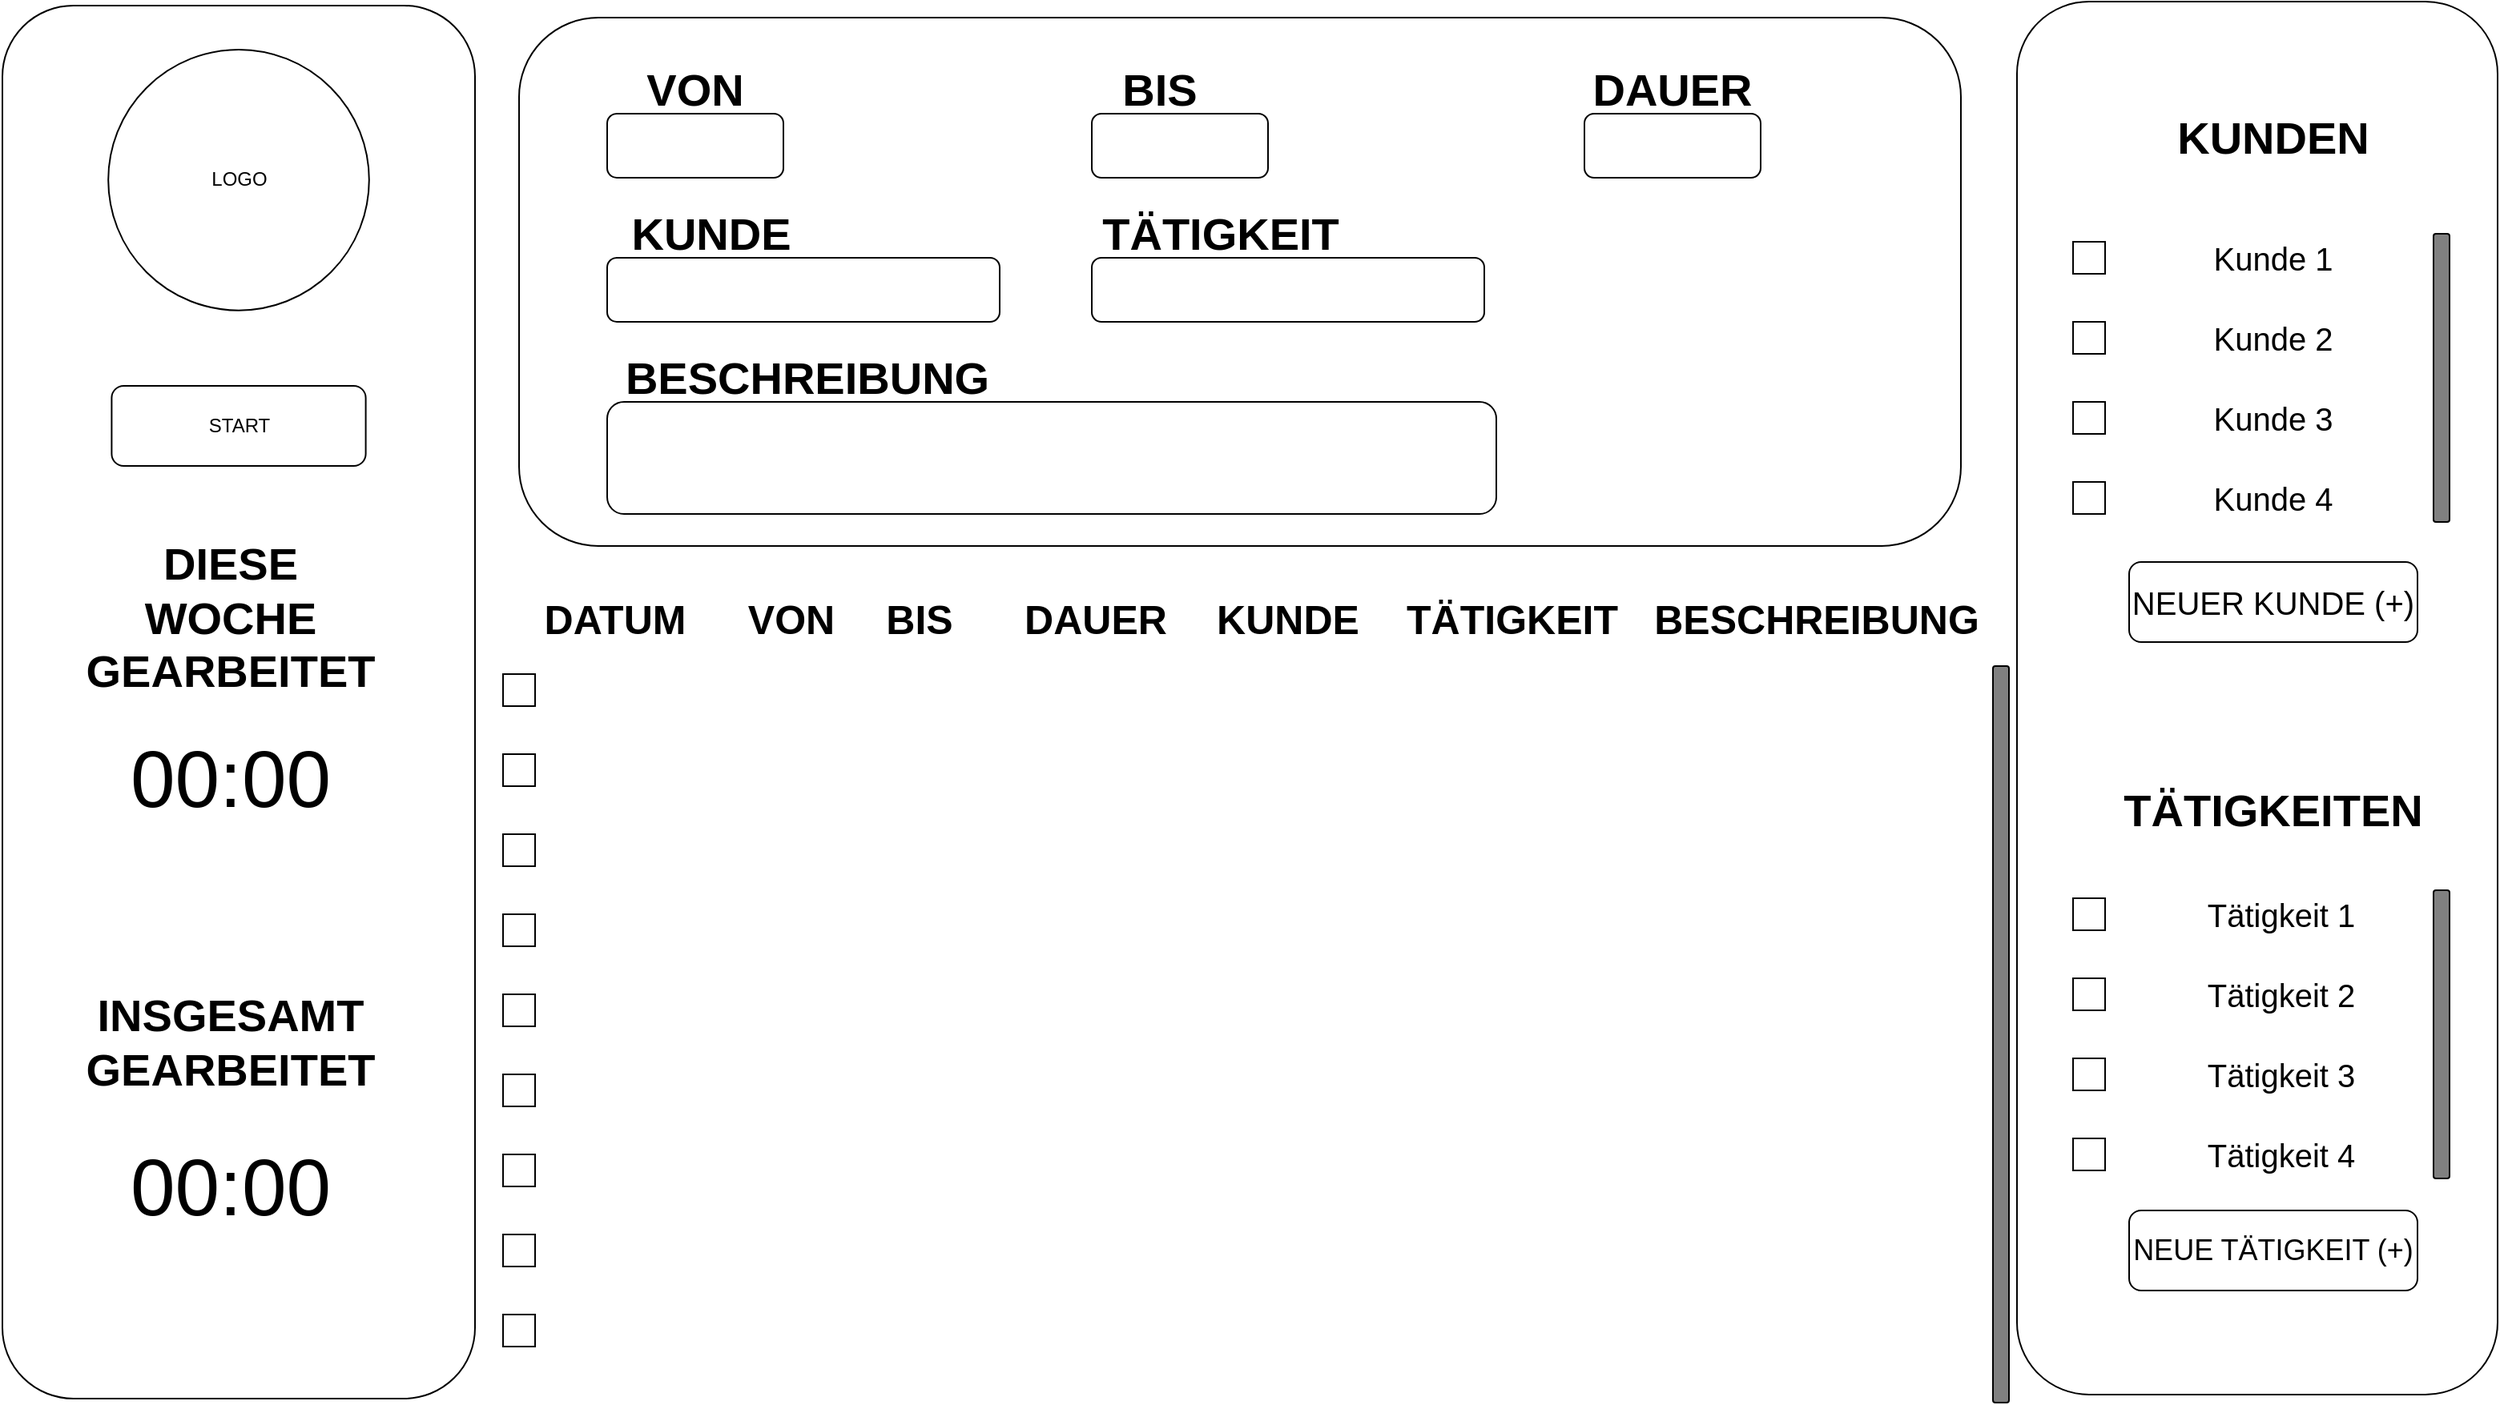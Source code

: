 <mxfile version="22.1.5" type="device">
  <diagram name="Seite-1" id="-NGmvSgdUJR2CD9ttelU">
    <mxGraphModel dx="1588" dy="864" grid="1" gridSize="10" guides="1" tooltips="1" connect="1" arrows="1" fold="1" page="1" pageScale="1" pageWidth="1600" pageHeight="900" math="0" shadow="0">
      <root>
        <mxCell id="0" />
        <mxCell id="1" parent="0" />
        <mxCell id="EzqXN_84Z1iSFb0iAcWL-4" value="" style="rounded=1;whiteSpace=wrap;html=1;rotation=-90;" vertex="1" parent="1">
          <mxGeometry x="-280" y="300" width="870" height="295" as="geometry" />
        </mxCell>
        <mxCell id="EzqXN_84Z1iSFb0iAcWL-2" value="LOGO" style="ellipse;whiteSpace=wrap;html=1;aspect=fixed;" vertex="1" parent="1">
          <mxGeometry x="73.59" y="40" width="162.82" height="162.82" as="geometry" />
        </mxCell>
        <mxCell id="EzqXN_84Z1iSFb0iAcWL-3" value="START" style="rounded=1;whiteSpace=wrap;html=1;" vertex="1" parent="1">
          <mxGeometry x="75.7" y="250" width="158.6" height="50" as="geometry" />
        </mxCell>
        <mxCell id="EzqXN_84Z1iSFb0iAcWL-5" value="" style="rounded=1;whiteSpace=wrap;html=1;rotation=-90;" vertex="1" parent="1">
          <mxGeometry x="980" y="295" width="870" height="300" as="geometry" />
        </mxCell>
        <mxCell id="EzqXN_84Z1iSFb0iAcWL-7" value="&lt;font style=&quot;font-size: 25px;&quot;&gt;&lt;b&gt;DATUM&lt;/b&gt;&lt;/font&gt;" style="text;html=1;strokeColor=none;fillColor=none;align=center;verticalAlign=middle;whiteSpace=wrap;rounded=0;" vertex="1" parent="1">
          <mxGeometry x="360" y="380" width="60" height="30" as="geometry" />
        </mxCell>
        <mxCell id="EzqXN_84Z1iSFb0iAcWL-9" value="&lt;font style=&quot;font-size: 25px;&quot;&gt;&lt;b&gt;VON&lt;/b&gt;&lt;/font&gt;" style="text;html=1;strokeColor=none;fillColor=none;align=center;verticalAlign=middle;whiteSpace=wrap;rounded=0;" vertex="1" parent="1">
          <mxGeometry x="470" y="380" width="60" height="30" as="geometry" />
        </mxCell>
        <mxCell id="EzqXN_84Z1iSFb0iAcWL-10" value="&lt;font style=&quot;font-size: 25px;&quot;&gt;&lt;b&gt;BIS&lt;/b&gt;&lt;/font&gt;" style="text;html=1;strokeColor=none;fillColor=none;align=center;verticalAlign=middle;whiteSpace=wrap;rounded=0;" vertex="1" parent="1">
          <mxGeometry x="550" y="380" width="60" height="30" as="geometry" />
        </mxCell>
        <mxCell id="EzqXN_84Z1iSFb0iAcWL-11" value="&lt;font style=&quot;font-size: 25px;&quot;&gt;&lt;b&gt;DAUER&lt;/b&gt;&lt;/font&gt;" style="text;html=1;strokeColor=none;fillColor=none;align=center;verticalAlign=middle;whiteSpace=wrap;rounded=0;" vertex="1" parent="1">
          <mxGeometry x="660" y="380" width="60" height="30" as="geometry" />
        </mxCell>
        <mxCell id="EzqXN_84Z1iSFb0iAcWL-12" value="&lt;span style=&quot;font-size: 25px;&quot;&gt;&lt;b&gt;KUNDE&lt;/b&gt;&lt;/span&gt;" style="text;html=1;strokeColor=none;fillColor=none;align=center;verticalAlign=middle;whiteSpace=wrap;rounded=0;" vertex="1" parent="1">
          <mxGeometry x="780" y="380" width="60" height="30" as="geometry" />
        </mxCell>
        <mxCell id="EzqXN_84Z1iSFb0iAcWL-13" value="&lt;font style=&quot;font-size: 25px;&quot;&gt;&lt;b&gt;TÄTIGKEIT&lt;/b&gt;&lt;/font&gt;" style="text;html=1;strokeColor=none;fillColor=none;align=center;verticalAlign=middle;whiteSpace=wrap;rounded=0;" vertex="1" parent="1">
          <mxGeometry x="920" y="380" width="60" height="30" as="geometry" />
        </mxCell>
        <mxCell id="EzqXN_84Z1iSFb0iAcWL-16" value="" style="whiteSpace=wrap;html=1;aspect=fixed;" vertex="1" parent="1">
          <mxGeometry x="320" y="430" width="20" height="20" as="geometry" />
        </mxCell>
        <mxCell id="EzqXN_84Z1iSFb0iAcWL-17" value="" style="whiteSpace=wrap;html=1;aspect=fixed;" vertex="1" parent="1">
          <mxGeometry x="320" y="480" width="20" height="20" as="geometry" />
        </mxCell>
        <mxCell id="EzqXN_84Z1iSFb0iAcWL-18" value="" style="whiteSpace=wrap;html=1;aspect=fixed;" vertex="1" parent="1">
          <mxGeometry x="320" y="530" width="20" height="20" as="geometry" />
        </mxCell>
        <mxCell id="EzqXN_84Z1iSFb0iAcWL-19" value="" style="whiteSpace=wrap;html=1;aspect=fixed;" vertex="1" parent="1">
          <mxGeometry x="320" y="580" width="20" height="20" as="geometry" />
        </mxCell>
        <mxCell id="EzqXN_84Z1iSFb0iAcWL-20" value="" style="whiteSpace=wrap;html=1;aspect=fixed;" vertex="1" parent="1">
          <mxGeometry x="320" y="630" width="20" height="20" as="geometry" />
        </mxCell>
        <mxCell id="EzqXN_84Z1iSFb0iAcWL-21" value="" style="whiteSpace=wrap;html=1;aspect=fixed;" vertex="1" parent="1">
          <mxGeometry x="320" y="680" width="20" height="20" as="geometry" />
        </mxCell>
        <mxCell id="EzqXN_84Z1iSFb0iAcWL-22" value="" style="whiteSpace=wrap;html=1;aspect=fixed;" vertex="1" parent="1">
          <mxGeometry x="320" y="730" width="20" height="20" as="geometry" />
        </mxCell>
        <mxCell id="EzqXN_84Z1iSFb0iAcWL-23" value="" style="whiteSpace=wrap;html=1;aspect=fixed;" vertex="1" parent="1">
          <mxGeometry x="320" y="780" width="20" height="20" as="geometry" />
        </mxCell>
        <mxCell id="EzqXN_84Z1iSFb0iAcWL-24" value="" style="whiteSpace=wrap;html=1;aspect=fixed;" vertex="1" parent="1">
          <mxGeometry x="320" y="830" width="20" height="20" as="geometry" />
        </mxCell>
        <mxCell id="EzqXN_84Z1iSFb0iAcWL-28" value="" style="rounded=1;whiteSpace=wrap;html=1;" vertex="1" parent="1">
          <mxGeometry x="330" y="20" width="900" height="330" as="geometry" />
        </mxCell>
        <mxCell id="EzqXN_84Z1iSFb0iAcWL-29" value="&lt;font style=&quot;font-size: 25px;&quot;&gt;&lt;b&gt;BESCHREIBUNG&lt;/b&gt;&lt;/font&gt;" style="text;html=1;strokeColor=none;fillColor=none;align=center;verticalAlign=middle;whiteSpace=wrap;rounded=0;" vertex="1" parent="1">
          <mxGeometry x="1110" y="380" width="60" height="30" as="geometry" />
        </mxCell>
        <mxCell id="EzqXN_84Z1iSFb0iAcWL-30" value="&lt;b&gt;&lt;font style=&quot;font-size: 28px;&quot;&gt;KUNDEN&lt;/font&gt;&lt;/b&gt;" style="text;html=1;strokeColor=none;fillColor=none;align=center;verticalAlign=middle;whiteSpace=wrap;rounded=0;" vertex="1" parent="1">
          <mxGeometry x="1395" y="80" width="60" height="30" as="geometry" />
        </mxCell>
        <mxCell id="EzqXN_84Z1iSFb0iAcWL-31" value="" style="rounded=1;whiteSpace=wrap;html=1;rotation=-90;fillColor=#808080;" vertex="1" parent="1">
          <mxGeometry x="1440" y="240" width="180" height="10" as="geometry" />
        </mxCell>
        <mxCell id="EzqXN_84Z1iSFb0iAcWL-32" value="" style="whiteSpace=wrap;html=1;aspect=fixed;" vertex="1" parent="1">
          <mxGeometry x="1300" y="160" width="20" height="20" as="geometry" />
        </mxCell>
        <mxCell id="EzqXN_84Z1iSFb0iAcWL-33" value="" style="whiteSpace=wrap;html=1;aspect=fixed;" vertex="1" parent="1">
          <mxGeometry x="1300" y="210" width="20" height="20" as="geometry" />
        </mxCell>
        <mxCell id="EzqXN_84Z1iSFb0iAcWL-34" value="" style="whiteSpace=wrap;html=1;aspect=fixed;" vertex="1" parent="1">
          <mxGeometry x="1300" y="260" width="20" height="20" as="geometry" />
        </mxCell>
        <mxCell id="EzqXN_84Z1iSFb0iAcWL-35" value="" style="whiteSpace=wrap;html=1;aspect=fixed;" vertex="1" parent="1">
          <mxGeometry x="1300" y="310" width="20" height="20" as="geometry" />
        </mxCell>
        <mxCell id="EzqXN_84Z1iSFb0iAcWL-36" value="&lt;font style=&quot;font-size: 20px;&quot;&gt;Kunde 1&lt;/font&gt;" style="text;html=1;strokeColor=none;fillColor=none;align=center;verticalAlign=middle;whiteSpace=wrap;rounded=0;" vertex="1" parent="1">
          <mxGeometry x="1380" y="155" width="90" height="30" as="geometry" />
        </mxCell>
        <mxCell id="EzqXN_84Z1iSFb0iAcWL-37" value="&lt;font style=&quot;font-size: 20px;&quot;&gt;Kunde 2&lt;/font&gt;" style="text;html=1;strokeColor=none;fillColor=none;align=center;verticalAlign=middle;whiteSpace=wrap;rounded=0;" vertex="1" parent="1">
          <mxGeometry x="1380" y="205" width="90" height="30" as="geometry" />
        </mxCell>
        <mxCell id="EzqXN_84Z1iSFb0iAcWL-38" value="&lt;font style=&quot;font-size: 20px;&quot;&gt;Kunde 3&lt;/font&gt;" style="text;html=1;strokeColor=none;fillColor=none;align=center;verticalAlign=middle;whiteSpace=wrap;rounded=0;" vertex="1" parent="1">
          <mxGeometry x="1380" y="255" width="90" height="30" as="geometry" />
        </mxCell>
        <mxCell id="EzqXN_84Z1iSFb0iAcWL-39" value="&lt;font style=&quot;font-size: 20px;&quot;&gt;Kunde 4&lt;/font&gt;" style="text;html=1;strokeColor=none;fillColor=none;align=center;verticalAlign=middle;whiteSpace=wrap;rounded=0;" vertex="1" parent="1">
          <mxGeometry x="1380" y="305" width="90" height="30" as="geometry" />
        </mxCell>
        <mxCell id="EzqXN_84Z1iSFb0iAcWL-40" value="" style="rounded=1;whiteSpace=wrap;html=1;rotation=-90;fillColor=#808080;" vertex="1" parent="1">
          <mxGeometry x="1025" y="650" width="460" height="10" as="geometry" />
        </mxCell>
        <mxCell id="EzqXN_84Z1iSFb0iAcWL-41" value="" style="whiteSpace=wrap;html=1;aspect=fixed;" vertex="1" parent="1">
          <mxGeometry x="1300" y="570" width="20" height="20" as="geometry" />
        </mxCell>
        <mxCell id="EzqXN_84Z1iSFb0iAcWL-42" value="&lt;font style=&quot;font-size: 20px;&quot;&gt;Tätigkeit 1&lt;/font&gt;" style="text;html=1;strokeColor=none;fillColor=none;align=center;verticalAlign=middle;whiteSpace=wrap;rounded=0;" vertex="1" parent="1">
          <mxGeometry x="1380" y="565" width="100" height="30" as="geometry" />
        </mxCell>
        <mxCell id="EzqXN_84Z1iSFb0iAcWL-43" value="" style="whiteSpace=wrap;html=1;aspect=fixed;" vertex="1" parent="1">
          <mxGeometry x="1300" y="620" width="20" height="20" as="geometry" />
        </mxCell>
        <mxCell id="EzqXN_84Z1iSFb0iAcWL-44" value="" style="whiteSpace=wrap;html=1;aspect=fixed;" vertex="1" parent="1">
          <mxGeometry x="1300" y="670" width="20" height="20" as="geometry" />
        </mxCell>
        <mxCell id="EzqXN_84Z1iSFb0iAcWL-45" value="" style="whiteSpace=wrap;html=1;aspect=fixed;" vertex="1" parent="1">
          <mxGeometry x="1300" y="720" width="20" height="20" as="geometry" />
        </mxCell>
        <mxCell id="EzqXN_84Z1iSFb0iAcWL-49" value="" style="rounded=1;whiteSpace=wrap;html=1;rotation=-90;fillColor=#808080;" vertex="1" parent="1">
          <mxGeometry x="1440" y="650" width="180" height="10" as="geometry" />
        </mxCell>
        <mxCell id="EzqXN_84Z1iSFb0iAcWL-50" value="&lt;b&gt;&lt;font style=&quot;font-size: 28px;&quot;&gt;TÄTIGKEITEN&lt;/font&gt;&lt;/b&gt;" style="text;html=1;strokeColor=none;fillColor=none;align=center;verticalAlign=middle;whiteSpace=wrap;rounded=0;" vertex="1" parent="1">
          <mxGeometry x="1395" y="500" width="60" height="30" as="geometry" />
        </mxCell>
        <mxCell id="EzqXN_84Z1iSFb0iAcWL-51" value="&lt;font style=&quot;font-size: 20px;&quot;&gt;NEUER KUNDE (+)&lt;/font&gt;" style="rounded=1;whiteSpace=wrap;html=1;" vertex="1" parent="1">
          <mxGeometry x="1335" y="360" width="180" height="50" as="geometry" />
        </mxCell>
        <mxCell id="EzqXN_84Z1iSFb0iAcWL-52" value="&lt;font style=&quot;font-size: 18px;&quot;&gt;NEUE TÄTIGKEIT (+)&lt;/font&gt;" style="rounded=1;whiteSpace=wrap;html=1;" vertex="1" parent="1">
          <mxGeometry x="1335" y="765" width="180" height="50" as="geometry" />
        </mxCell>
        <mxCell id="EzqXN_84Z1iSFb0iAcWL-53" value="&lt;font style=&quot;font-size: 20px;&quot;&gt;Tätigkeit 2&lt;br&gt;&lt;/font&gt;" style="text;html=1;strokeColor=none;fillColor=none;align=center;verticalAlign=middle;whiteSpace=wrap;rounded=0;" vertex="1" parent="1">
          <mxGeometry x="1380" y="615" width="100" height="30" as="geometry" />
        </mxCell>
        <mxCell id="EzqXN_84Z1iSFb0iAcWL-54" value="&lt;font style=&quot;font-size: 20px;&quot;&gt;Tätigkeit 3&lt;/font&gt;" style="text;html=1;strokeColor=none;fillColor=none;align=center;verticalAlign=middle;whiteSpace=wrap;rounded=0;" vertex="1" parent="1">
          <mxGeometry x="1380" y="665" width="100" height="30" as="geometry" />
        </mxCell>
        <mxCell id="EzqXN_84Z1iSFb0iAcWL-55" value="&lt;font style=&quot;font-size: 20px;&quot;&gt;Tätigkeit 4&lt;/font&gt;" style="text;html=1;strokeColor=none;fillColor=none;align=center;verticalAlign=middle;whiteSpace=wrap;rounded=0;" vertex="1" parent="1">
          <mxGeometry x="1380" y="715" width="100" height="30" as="geometry" />
        </mxCell>
        <mxCell id="EzqXN_84Z1iSFb0iAcWL-56" value="&lt;span style=&quot;font-size: 28px;&quot;&gt;&lt;b&gt;DIESE WOCHE GEARBEITET&lt;/b&gt;&lt;/span&gt;" style="text;html=1;strokeColor=none;fillColor=none;align=center;verticalAlign=middle;whiteSpace=wrap;rounded=0;" vertex="1" parent="1">
          <mxGeometry x="120" y="380" width="60" height="30" as="geometry" />
        </mxCell>
        <mxCell id="EzqXN_84Z1iSFb0iAcWL-57" value="&lt;span style=&quot;font-size: 28px;&quot;&gt;&lt;b&gt;INSGESAMT GEARBEITET&lt;/b&gt;&lt;/span&gt;" style="text;html=1;strokeColor=none;fillColor=none;align=center;verticalAlign=middle;whiteSpace=wrap;rounded=0;" vertex="1" parent="1">
          <mxGeometry x="120" y="645" width="60" height="30" as="geometry" />
        </mxCell>
        <mxCell id="EzqXN_84Z1iSFb0iAcWL-58" value="&lt;font style=&quot;font-size: 50px;&quot;&gt;00:00&lt;/font&gt;" style="text;html=1;strokeColor=none;fillColor=none;align=center;verticalAlign=middle;whiteSpace=wrap;rounded=0;" vertex="1" parent="1">
          <mxGeometry x="120" y="480" width="60" height="30" as="geometry" />
        </mxCell>
        <mxCell id="EzqXN_84Z1iSFb0iAcWL-60" value="&lt;font style=&quot;font-size: 50px;&quot;&gt;00:00&lt;/font&gt;" style="text;html=1;strokeColor=none;fillColor=none;align=center;verticalAlign=middle;whiteSpace=wrap;rounded=0;" vertex="1" parent="1">
          <mxGeometry x="120" y="735" width="60" height="30" as="geometry" />
        </mxCell>
        <mxCell id="EzqXN_84Z1iSFb0iAcWL-61" value="&lt;b&gt;&lt;font style=&quot;font-size: 28px;&quot;&gt;VON&lt;/font&gt;&lt;/b&gt;" style="text;html=1;strokeColor=none;fillColor=none;align=center;verticalAlign=middle;whiteSpace=wrap;rounded=0;" vertex="1" parent="1">
          <mxGeometry x="410" y="50" width="60" height="30" as="geometry" />
        </mxCell>
        <mxCell id="EzqXN_84Z1iSFb0iAcWL-62" value="&lt;b&gt;&lt;font style=&quot;font-size: 28px;&quot;&gt;BESCHREIBUNG&lt;/font&gt;&lt;/b&gt;" style="text;html=1;strokeColor=none;fillColor=none;align=center;verticalAlign=middle;whiteSpace=wrap;rounded=0;" vertex="1" parent="1">
          <mxGeometry x="480" y="230" width="60" height="30" as="geometry" />
        </mxCell>
        <mxCell id="EzqXN_84Z1iSFb0iAcWL-63" value="&lt;b&gt;&lt;font style=&quot;font-size: 28px;&quot;&gt;BIS&lt;/font&gt;&lt;/b&gt;" style="text;html=1;strokeColor=none;fillColor=none;align=center;verticalAlign=middle;whiteSpace=wrap;rounded=0;" vertex="1" parent="1">
          <mxGeometry x="700" y="50" width="60" height="30" as="geometry" />
        </mxCell>
        <mxCell id="EzqXN_84Z1iSFb0iAcWL-64" value="&lt;b&gt;&lt;font style=&quot;font-size: 28px;&quot;&gt;DAUER&lt;/font&gt;&lt;/b&gt;" style="text;html=1;strokeColor=none;fillColor=none;align=center;verticalAlign=middle;whiteSpace=wrap;rounded=0;" vertex="1" parent="1">
          <mxGeometry x="1020" y="50" width="60" height="30" as="geometry" />
        </mxCell>
        <mxCell id="EzqXN_84Z1iSFb0iAcWL-65" value="&lt;b&gt;&lt;font style=&quot;font-size: 28px;&quot;&gt;TÄTIGKEIT&lt;/font&gt;&lt;/b&gt;" style="text;html=1;strokeColor=none;fillColor=none;align=center;verticalAlign=middle;whiteSpace=wrap;rounded=0;" vertex="1" parent="1">
          <mxGeometry x="737.5" y="140" width="60" height="30" as="geometry" />
        </mxCell>
        <mxCell id="EzqXN_84Z1iSFb0iAcWL-66" value="&lt;b&gt;&lt;font style=&quot;font-size: 28px;&quot;&gt;KUNDE&lt;/font&gt;&lt;/b&gt;" style="text;html=1;strokeColor=none;fillColor=none;align=center;verticalAlign=middle;whiteSpace=wrap;rounded=0;" vertex="1" parent="1">
          <mxGeometry x="420" y="140" width="60" height="30" as="geometry" />
        </mxCell>
        <mxCell id="EzqXN_84Z1iSFb0iAcWL-68" value="" style="rounded=1;whiteSpace=wrap;html=1;" vertex="1" parent="1">
          <mxGeometry x="385" y="80" width="110" height="40" as="geometry" />
        </mxCell>
        <mxCell id="EzqXN_84Z1iSFb0iAcWL-69" value="" style="rounded=1;whiteSpace=wrap;html=1;" vertex="1" parent="1">
          <mxGeometry x="687.5" y="80" width="110" height="40" as="geometry" />
        </mxCell>
        <mxCell id="EzqXN_84Z1iSFb0iAcWL-70" value="" style="rounded=1;whiteSpace=wrap;html=1;" vertex="1" parent="1">
          <mxGeometry x="995" y="80" width="110" height="40" as="geometry" />
        </mxCell>
        <mxCell id="EzqXN_84Z1iSFb0iAcWL-71" value="" style="rounded=1;whiteSpace=wrap;html=1;" vertex="1" parent="1">
          <mxGeometry x="385" y="170" width="245" height="40" as="geometry" />
        </mxCell>
        <mxCell id="EzqXN_84Z1iSFb0iAcWL-72" value="" style="rounded=1;whiteSpace=wrap;html=1;" vertex="1" parent="1">
          <mxGeometry x="687.5" y="170" width="245" height="40" as="geometry" />
        </mxCell>
        <mxCell id="EzqXN_84Z1iSFb0iAcWL-73" value="" style="rounded=1;whiteSpace=wrap;html=1;" vertex="1" parent="1">
          <mxGeometry x="385" y="260" width="555" height="70" as="geometry" />
        </mxCell>
      </root>
    </mxGraphModel>
  </diagram>
</mxfile>
